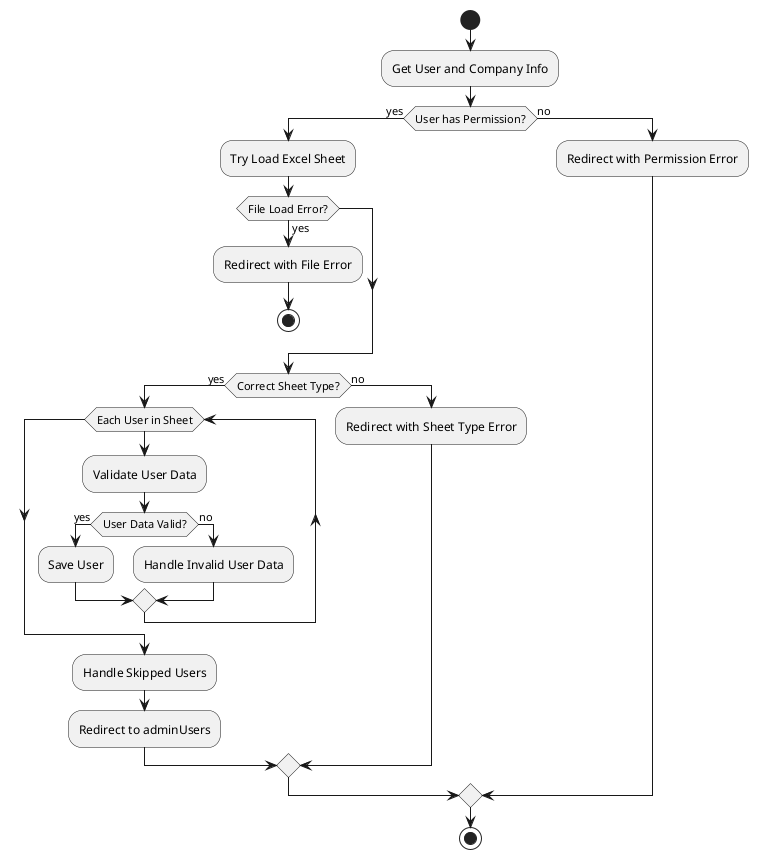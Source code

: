 @startuml
start
:Get User and Company Info;
if (User has Permission?) then (yes)
  :Try Load Excel Sheet;
  if (File Load Error?) then (yes)
    :Redirect with File Error;
    stop
  endif
  if (Correct Sheet Type?) then (yes)
    while (Each User in Sheet)
      :Validate User Data;
      if (User Data Valid?) then (yes)
        :Save User;
      else (no)
        :Handle Invalid User Data;
      endif
    endwhile
    :Handle Skipped Users;
    :Redirect to adminUsers;
  else (no)
    :Redirect with Sheet Type Error;
  endif
else (no)
  :Redirect with Permission Error;
endif
stop
@enduml
